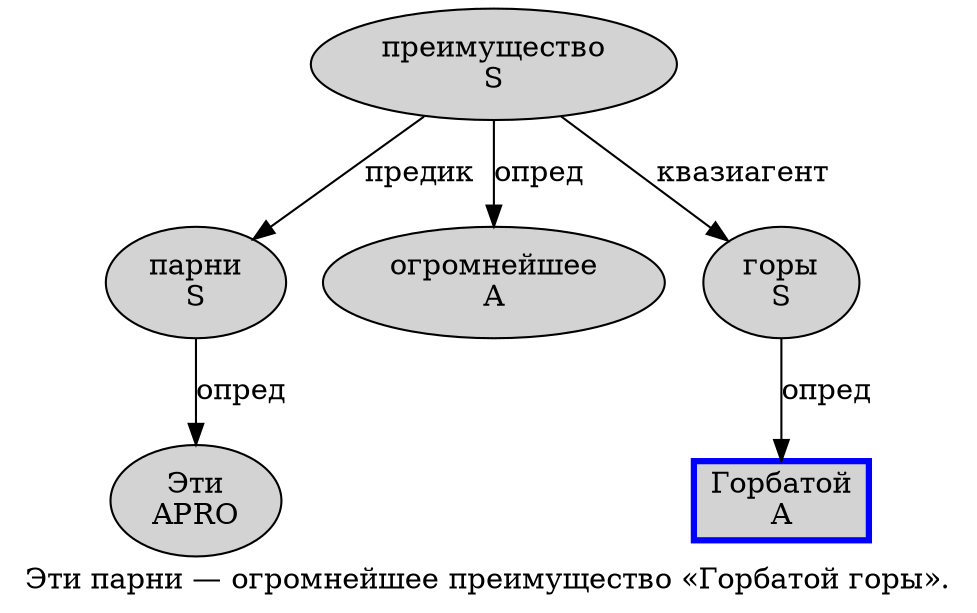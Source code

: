 digraph SENTENCE_3180 {
	graph [label="Эти парни — огромнейшее преимущество «Горбатой горы»."]
	node [style=filled]
		0 [label="Эти
APRO" color="" fillcolor=lightgray penwidth=1 shape=ellipse]
		1 [label="парни
S" color="" fillcolor=lightgray penwidth=1 shape=ellipse]
		3 [label="огромнейшее
A" color="" fillcolor=lightgray penwidth=1 shape=ellipse]
		4 [label="преимущество
S" color="" fillcolor=lightgray penwidth=1 shape=ellipse]
		6 [label="Горбатой
A" color=blue fillcolor=lightgray penwidth=3 shape=box]
		7 [label="горы
S" color="" fillcolor=lightgray penwidth=1 shape=ellipse]
			4 -> 1 [label="предик"]
			4 -> 3 [label="опред"]
			4 -> 7 [label="квазиагент"]
			1 -> 0 [label="опред"]
			7 -> 6 [label="опред"]
}